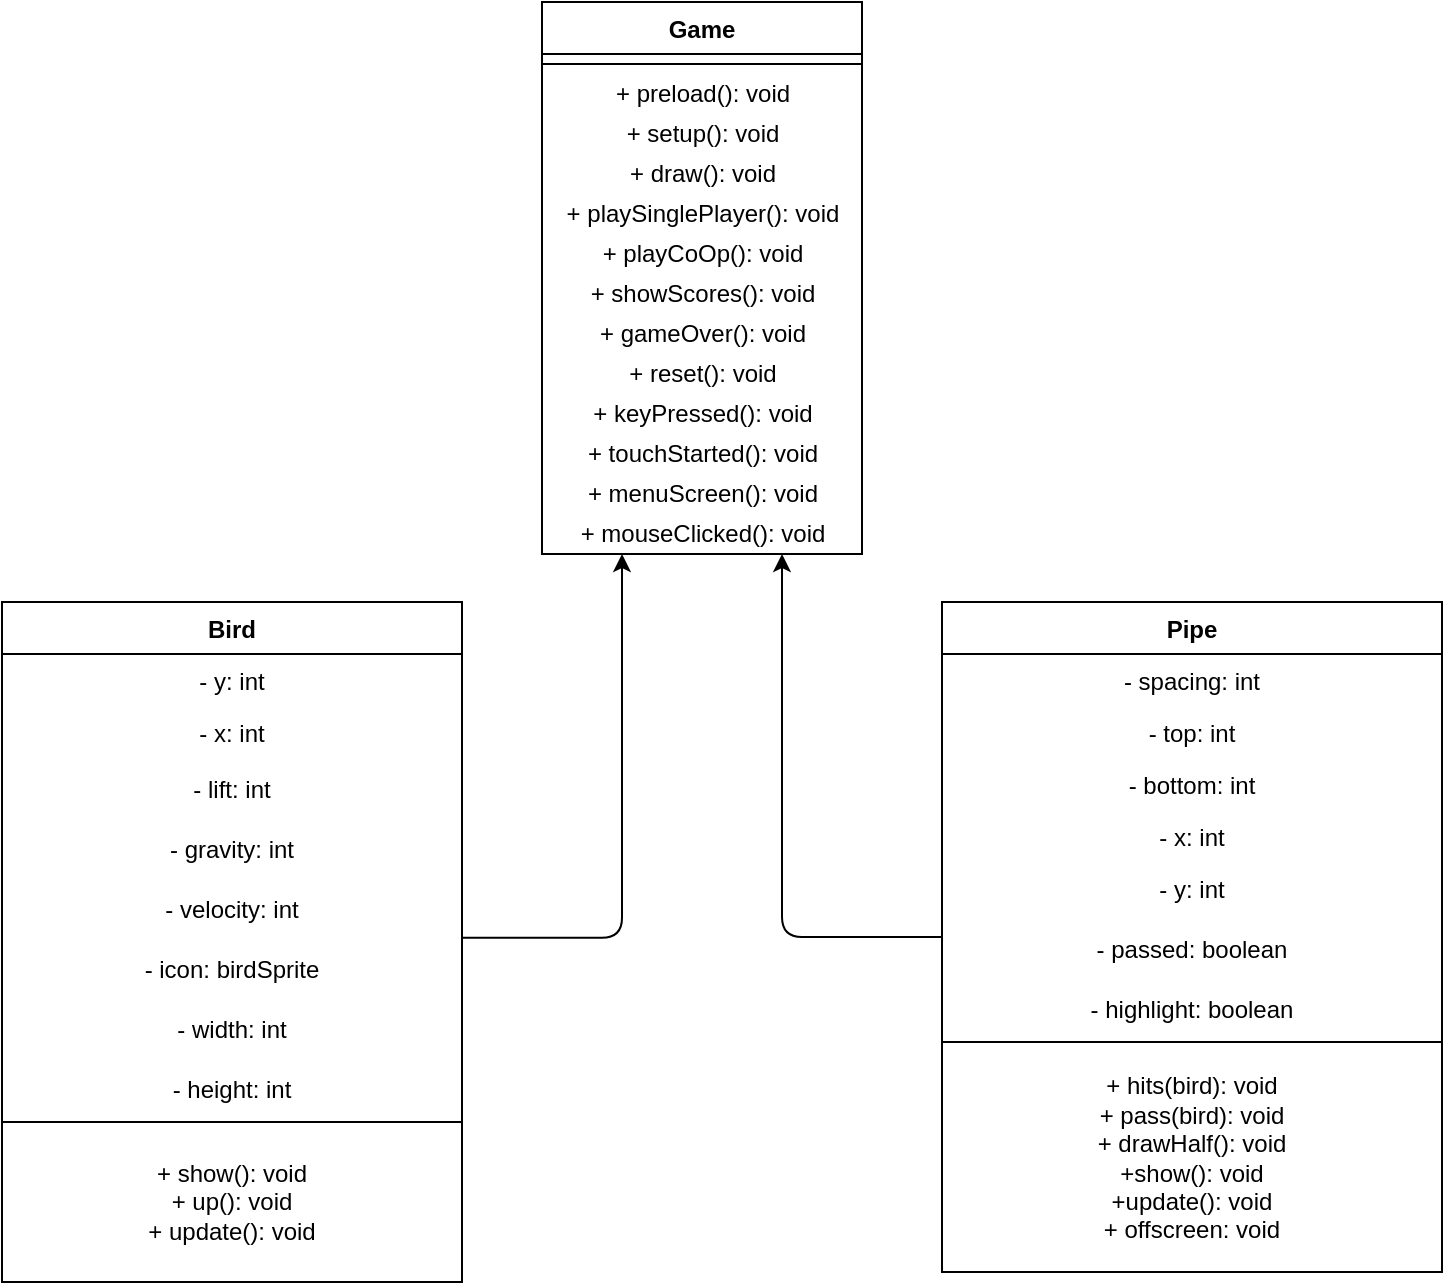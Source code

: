 <mxfile version="14.7.6" type="device"><diagram id="C5RBs43oDa-KdzZeNtuy" name="Page-1"><mxGraphModel dx="748" dy="430" grid="1" gridSize="10" guides="1" tooltips="1" connect="1" arrows="1" fold="1" page="1" pageScale="1" pageWidth="827" pageHeight="1169" math="0" shadow="0"><root><mxCell id="WIyWlLk6GJQsqaUBKTNV-0"/><mxCell id="WIyWlLk6GJQsqaUBKTNV-1" parent="WIyWlLk6GJQsqaUBKTNV-0"/><mxCell id="zkfFHV4jXpPFQw0GAbJ--0" value="Game" style="swimlane;fontStyle=1;align=center;verticalAlign=top;childLayout=stackLayout;horizontal=1;startSize=26;horizontalStack=0;resizeParent=1;resizeLast=0;collapsible=1;marginBottom=0;rounded=0;shadow=0;strokeWidth=1;" parent="WIyWlLk6GJQsqaUBKTNV-1" vertex="1"><mxGeometry x="300" y="50" width="160" height="276" as="geometry"><mxRectangle x="230" y="140" width="160" height="26" as="alternateBounds"/></mxGeometry></mxCell><mxCell id="zkfFHV4jXpPFQw0GAbJ--4" value="" style="line;html=1;strokeWidth=1;align=left;verticalAlign=middle;spacingTop=-1;spacingLeft=3;spacingRight=3;rotatable=0;labelPosition=right;points=[];portConstraint=eastwest;" parent="zkfFHV4jXpPFQw0GAbJ--0" vertex="1"><mxGeometry y="26" width="160" height="10" as="geometry"/></mxCell><mxCell id="Vk2KY6Z9w5QrH6OJgjLZ-2" value="+ preload(): void" style="text;html=1;align=center;verticalAlign=middle;resizable=0;points=[];autosize=1;strokeColor=none;" parent="zkfFHV4jXpPFQw0GAbJ--0" vertex="1"><mxGeometry y="36" width="160" height="20" as="geometry"/></mxCell><mxCell id="BA9QhNEU6FRq48kkW1w7-19" value="+ setup(): void" style="text;html=1;align=center;verticalAlign=middle;resizable=0;points=[];autosize=1;strokeColor=none;" vertex="1" parent="zkfFHV4jXpPFQw0GAbJ--0"><mxGeometry y="56" width="160" height="20" as="geometry"/></mxCell><mxCell id="BA9QhNEU6FRq48kkW1w7-20" value="+ draw(): void" style="text;html=1;align=center;verticalAlign=middle;resizable=0;points=[];autosize=1;strokeColor=none;" vertex="1" parent="zkfFHV4jXpPFQw0GAbJ--0"><mxGeometry y="76" width="160" height="20" as="geometry"/></mxCell><mxCell id="BA9QhNEU6FRq48kkW1w7-21" value="+ playSinglePlayer(): void" style="text;html=1;align=center;verticalAlign=middle;resizable=0;points=[];autosize=1;strokeColor=none;" vertex="1" parent="zkfFHV4jXpPFQw0GAbJ--0"><mxGeometry y="96" width="160" height="20" as="geometry"/></mxCell><mxCell id="BA9QhNEU6FRq48kkW1w7-22" value="+ playCoOp(): void" style="text;html=1;align=center;verticalAlign=middle;resizable=0;points=[];autosize=1;strokeColor=none;" vertex="1" parent="zkfFHV4jXpPFQw0GAbJ--0"><mxGeometry y="116" width="160" height="20" as="geometry"/></mxCell><mxCell id="BA9QhNEU6FRq48kkW1w7-23" value="+ showScores(): void" style="text;html=1;align=center;verticalAlign=middle;resizable=0;points=[];autosize=1;strokeColor=none;" vertex="1" parent="zkfFHV4jXpPFQw0GAbJ--0"><mxGeometry y="136" width="160" height="20" as="geometry"/></mxCell><mxCell id="BA9QhNEU6FRq48kkW1w7-24" value="+ gameOver(): void" style="text;html=1;align=center;verticalAlign=middle;resizable=0;points=[];autosize=1;strokeColor=none;" vertex="1" parent="zkfFHV4jXpPFQw0GAbJ--0"><mxGeometry y="156" width="160" height="20" as="geometry"/></mxCell><mxCell id="BA9QhNEU6FRq48kkW1w7-25" value="+ reset(): void" style="text;html=1;align=center;verticalAlign=middle;resizable=0;points=[];autosize=1;strokeColor=none;" vertex="1" parent="zkfFHV4jXpPFQw0GAbJ--0"><mxGeometry y="176" width="160" height="20" as="geometry"/></mxCell><mxCell id="BA9QhNEU6FRq48kkW1w7-26" value="+ keyPressed(): void" style="text;html=1;align=center;verticalAlign=middle;resizable=0;points=[];autosize=1;strokeColor=none;" vertex="1" parent="zkfFHV4jXpPFQw0GAbJ--0"><mxGeometry y="196" width="160" height="20" as="geometry"/></mxCell><mxCell id="BA9QhNEU6FRq48kkW1w7-27" value="+ touchStarted(): void" style="text;html=1;align=center;verticalAlign=middle;resizable=0;points=[];autosize=1;strokeColor=none;" vertex="1" parent="zkfFHV4jXpPFQw0GAbJ--0"><mxGeometry y="216" width="160" height="20" as="geometry"/></mxCell><mxCell id="BA9QhNEU6FRq48kkW1w7-28" value="+ menuScreen(): void" style="text;html=1;align=center;verticalAlign=middle;resizable=0;points=[];autosize=1;strokeColor=none;" vertex="1" parent="zkfFHV4jXpPFQw0GAbJ--0"><mxGeometry y="236" width="160" height="20" as="geometry"/></mxCell><mxCell id="BA9QhNEU6FRq48kkW1w7-29" value="+ mouseClicked(): void" style="text;html=1;align=center;verticalAlign=middle;resizable=0;points=[];autosize=1;strokeColor=none;" vertex="1" parent="zkfFHV4jXpPFQw0GAbJ--0"><mxGeometry y="256" width="160" height="20" as="geometry"/></mxCell><mxCell id="zkfFHV4jXpPFQw0GAbJ--6" value="Bird" style="swimlane;fontStyle=1;align=center;verticalAlign=top;childLayout=stackLayout;horizontal=1;startSize=26;horizontalStack=0;resizeParent=1;resizeLast=0;collapsible=1;marginBottom=0;rounded=0;shadow=0;strokeWidth=1;" parent="WIyWlLk6GJQsqaUBKTNV-1" vertex="1"><mxGeometry x="30" y="350" width="230" height="340" as="geometry"><mxRectangle x="130" y="380" width="160" height="26" as="alternateBounds"/></mxGeometry></mxCell><mxCell id="zkfFHV4jXpPFQw0GAbJ--7" value="- y: int" style="text;align=center;verticalAlign=top;spacingLeft=4;spacingRight=4;overflow=hidden;rotatable=0;points=[[0,0.5],[1,0.5]];portConstraint=eastwest;" parent="zkfFHV4jXpPFQw0GAbJ--6" vertex="1"><mxGeometry y="26" width="230" height="26" as="geometry"/></mxCell><mxCell id="zkfFHV4jXpPFQw0GAbJ--8" value="- x: int" style="text;align=center;verticalAlign=top;spacingLeft=4;spacingRight=4;overflow=hidden;rotatable=0;points=[[0,0.5],[1,0.5]];portConstraint=eastwest;rounded=0;shadow=0;html=0;" parent="zkfFHV4jXpPFQw0GAbJ--6" vertex="1"><mxGeometry y="52" width="230" height="28" as="geometry"/></mxCell><mxCell id="Vk2KY6Z9w5QrH6OJgjLZ-7" value="- lift: int" style="text;align=center;verticalAlign=top;spacingLeft=4;spacingRight=4;overflow=hidden;rotatable=0;points=[[0,0.5],[1,0.5]];portConstraint=eastwest;rounded=0;shadow=0;html=0;" parent="zkfFHV4jXpPFQw0GAbJ--6" vertex="1"><mxGeometry y="80" width="230" height="30" as="geometry"/></mxCell><mxCell id="Vk2KY6Z9w5QrH6OJgjLZ-6" value="- gravity: int" style="text;align=center;verticalAlign=top;spacingLeft=4;spacingRight=4;overflow=hidden;rotatable=0;points=[[0,0.5],[1,0.5]];portConstraint=eastwest;rounded=0;shadow=0;html=0;" parent="zkfFHV4jXpPFQw0GAbJ--6" vertex="1"><mxGeometry y="110" width="230" height="30" as="geometry"/></mxCell><mxCell id="BA9QhNEU6FRq48kkW1w7-11" value="- velocity: int" style="text;align=center;verticalAlign=top;spacingLeft=4;spacingRight=4;overflow=hidden;rotatable=0;points=[[0,0.5],[1,0.5]];portConstraint=eastwest;rounded=0;shadow=0;html=0;" vertex="1" parent="zkfFHV4jXpPFQw0GAbJ--6"><mxGeometry y="140" width="230" height="30" as="geometry"/></mxCell><mxCell id="BA9QhNEU6FRq48kkW1w7-12" value="- icon: birdSprite" style="text;align=center;verticalAlign=top;spacingLeft=4;spacingRight=4;overflow=hidden;rotatable=0;points=[[0,0.5],[1,0.5]];portConstraint=eastwest;rounded=0;shadow=0;html=0;" vertex="1" parent="zkfFHV4jXpPFQw0GAbJ--6"><mxGeometry y="170" width="230" height="30" as="geometry"/></mxCell><mxCell id="BA9QhNEU6FRq48kkW1w7-15" value="- width: int" style="text;align=center;verticalAlign=top;spacingLeft=4;spacingRight=4;overflow=hidden;rotatable=0;points=[[0,0.5],[1,0.5]];portConstraint=eastwest;rounded=0;shadow=0;html=0;" vertex="1" parent="zkfFHV4jXpPFQw0GAbJ--6"><mxGeometry y="200" width="230" height="30" as="geometry"/></mxCell><mxCell id="BA9QhNEU6FRq48kkW1w7-16" value="- height: int" style="text;align=center;verticalAlign=top;spacingLeft=4;spacingRight=4;overflow=hidden;rotatable=0;points=[[0,0.5],[1,0.5]];portConstraint=eastwest;rounded=0;shadow=0;html=0;" vertex="1" parent="zkfFHV4jXpPFQw0GAbJ--6"><mxGeometry y="230" width="230" height="30" as="geometry"/></mxCell><mxCell id="Vk2KY6Z9w5QrH6OJgjLZ-15" value="+ show(): void&lt;br&gt;+ up(): void&lt;br&gt;+ update(): void&lt;br&gt;" style="rounded=0;whiteSpace=wrap;html=1;align=center;" parent="zkfFHV4jXpPFQw0GAbJ--6" vertex="1"><mxGeometry y="260" width="230" height="80" as="geometry"/></mxCell><mxCell id="iZII7Ek3WE1gzzsDjoZY-8" style="edgeStyle=orthogonalEdgeStyle;rounded=1;orthogonalLoop=1;jettySize=auto;html=1;entryX=0.75;entryY=1;entryDx=0;entryDy=0;endArrow=classic;endFill=1;startArrow=none;startFill=0;" parent="WIyWlLk6GJQsqaUBKTNV-1" source="zkfFHV4jXpPFQw0GAbJ--17" target="zkfFHV4jXpPFQw0GAbJ--0" edge="1"><mxGeometry relative="1" as="geometry"/></mxCell><mxCell id="zkfFHV4jXpPFQw0GAbJ--17" value="Pipe" style="swimlane;fontStyle=1;align=center;verticalAlign=top;childLayout=stackLayout;horizontal=1;startSize=26;horizontalStack=0;resizeParent=1;resizeLast=0;collapsible=1;marginBottom=0;rounded=0;shadow=0;strokeWidth=1;" parent="WIyWlLk6GJQsqaUBKTNV-1" vertex="1"><mxGeometry x="500" y="350" width="250" height="335" as="geometry"><mxRectangle x="550" y="140" width="160" height="26" as="alternateBounds"/></mxGeometry></mxCell><mxCell id="zkfFHV4jXpPFQw0GAbJ--18" value="- spacing: int" style="text;align=center;verticalAlign=top;spacingLeft=4;spacingRight=4;overflow=hidden;rotatable=0;points=[[0,0.5],[1,0.5]];portConstraint=eastwest;" parent="zkfFHV4jXpPFQw0GAbJ--17" vertex="1"><mxGeometry y="26" width="250" height="26" as="geometry"/></mxCell><mxCell id="zkfFHV4jXpPFQw0GAbJ--19" value="- top: int" style="text;align=center;verticalAlign=top;spacingLeft=4;spacingRight=4;overflow=hidden;rotatable=0;points=[[0,0.5],[1,0.5]];portConstraint=eastwest;rounded=0;shadow=0;html=0;" parent="zkfFHV4jXpPFQw0GAbJ--17" vertex="1"><mxGeometry y="52" width="250" height="26" as="geometry"/></mxCell><mxCell id="zkfFHV4jXpPFQw0GAbJ--20" value="- bottom: int" style="text;align=center;verticalAlign=top;spacingLeft=4;spacingRight=4;overflow=hidden;rotatable=0;points=[[0,0.5],[1,0.5]];portConstraint=eastwest;rounded=0;shadow=0;html=0;" parent="zkfFHV4jXpPFQw0GAbJ--17" vertex="1"><mxGeometry y="78" width="250" height="26" as="geometry"/></mxCell><mxCell id="zkfFHV4jXpPFQw0GAbJ--21" value="- x: int" style="text;align=center;verticalAlign=top;spacingLeft=4;spacingRight=4;overflow=hidden;rotatable=0;points=[[0,0.5],[1,0.5]];portConstraint=eastwest;rounded=0;shadow=0;html=0;" parent="zkfFHV4jXpPFQw0GAbJ--17" vertex="1"><mxGeometry y="104" width="250" height="26" as="geometry"/></mxCell><mxCell id="zkfFHV4jXpPFQw0GAbJ--22" value="- y: int" style="text;align=center;verticalAlign=top;spacingLeft=4;spacingRight=4;overflow=hidden;rotatable=0;points=[[0,0.5],[1,0.5]];portConstraint=eastwest;rounded=0;shadow=0;html=0;" parent="zkfFHV4jXpPFQw0GAbJ--17" vertex="1"><mxGeometry y="130" width="250" height="30" as="geometry"/></mxCell><mxCell id="Vk2KY6Z9w5QrH6OJgjLZ-30" value="- passed: boolean" style="text;align=center;verticalAlign=top;spacingLeft=4;spacingRight=4;overflow=hidden;rotatable=0;points=[[0,0.5],[1,0.5]];portConstraint=eastwest;rounded=0;shadow=0;html=0;" parent="zkfFHV4jXpPFQw0GAbJ--17" vertex="1"><mxGeometry y="160" width="250" height="30" as="geometry"/></mxCell><mxCell id="BA9QhNEU6FRq48kkW1w7-0" value="- highlight: boolean" style="text;align=center;verticalAlign=top;spacingLeft=4;spacingRight=4;overflow=hidden;rotatable=0;points=[[0,0.5],[1,0.5]];portConstraint=eastwest;rounded=0;shadow=0;html=0;" vertex="1" parent="zkfFHV4jXpPFQw0GAbJ--17"><mxGeometry y="190" width="250" height="30" as="geometry"/></mxCell><mxCell id="Vk2KY6Z9w5QrH6OJgjLZ-16" value="+ hits(bird): void&lt;br&gt;+ pass(bird): void&lt;br&gt;+ drawHalf(): void&lt;br&gt;+show(): void&lt;br&gt;+update(): void&lt;br&gt;+ offscreen: void" style="rounded=0;whiteSpace=wrap;html=1;align=center;" parent="zkfFHV4jXpPFQw0GAbJ--17" vertex="1"><mxGeometry y="220" width="250" height="115" as="geometry"/></mxCell><mxCell id="iZII7Ek3WE1gzzsDjoZY-1" style="rounded=1;orthogonalLoop=1;jettySize=auto;html=1;edgeStyle=orthogonalEdgeStyle;endArrow=none;endFill=0;exitX=0.25;exitY=1;exitDx=0;exitDy=0;verticalAlign=middle;startArrow=classic;startFill=1;entryX=1;entryY=-0.07;entryDx=0;entryDy=0;entryPerimeter=0;" parent="WIyWlLk6GJQsqaUBKTNV-1" source="zkfFHV4jXpPFQw0GAbJ--0" target="BA9QhNEU6FRq48kkW1w7-12" edge="1"><mxGeometry relative="1" as="geometry"><mxPoint x="350" y="270" as="sourcePoint"/><mxPoint x="240" y="520" as="targetPoint"/><Array as="points"><mxPoint x="340" y="518"/></Array></mxGeometry></mxCell></root></mxGraphModel></diagram></mxfile>